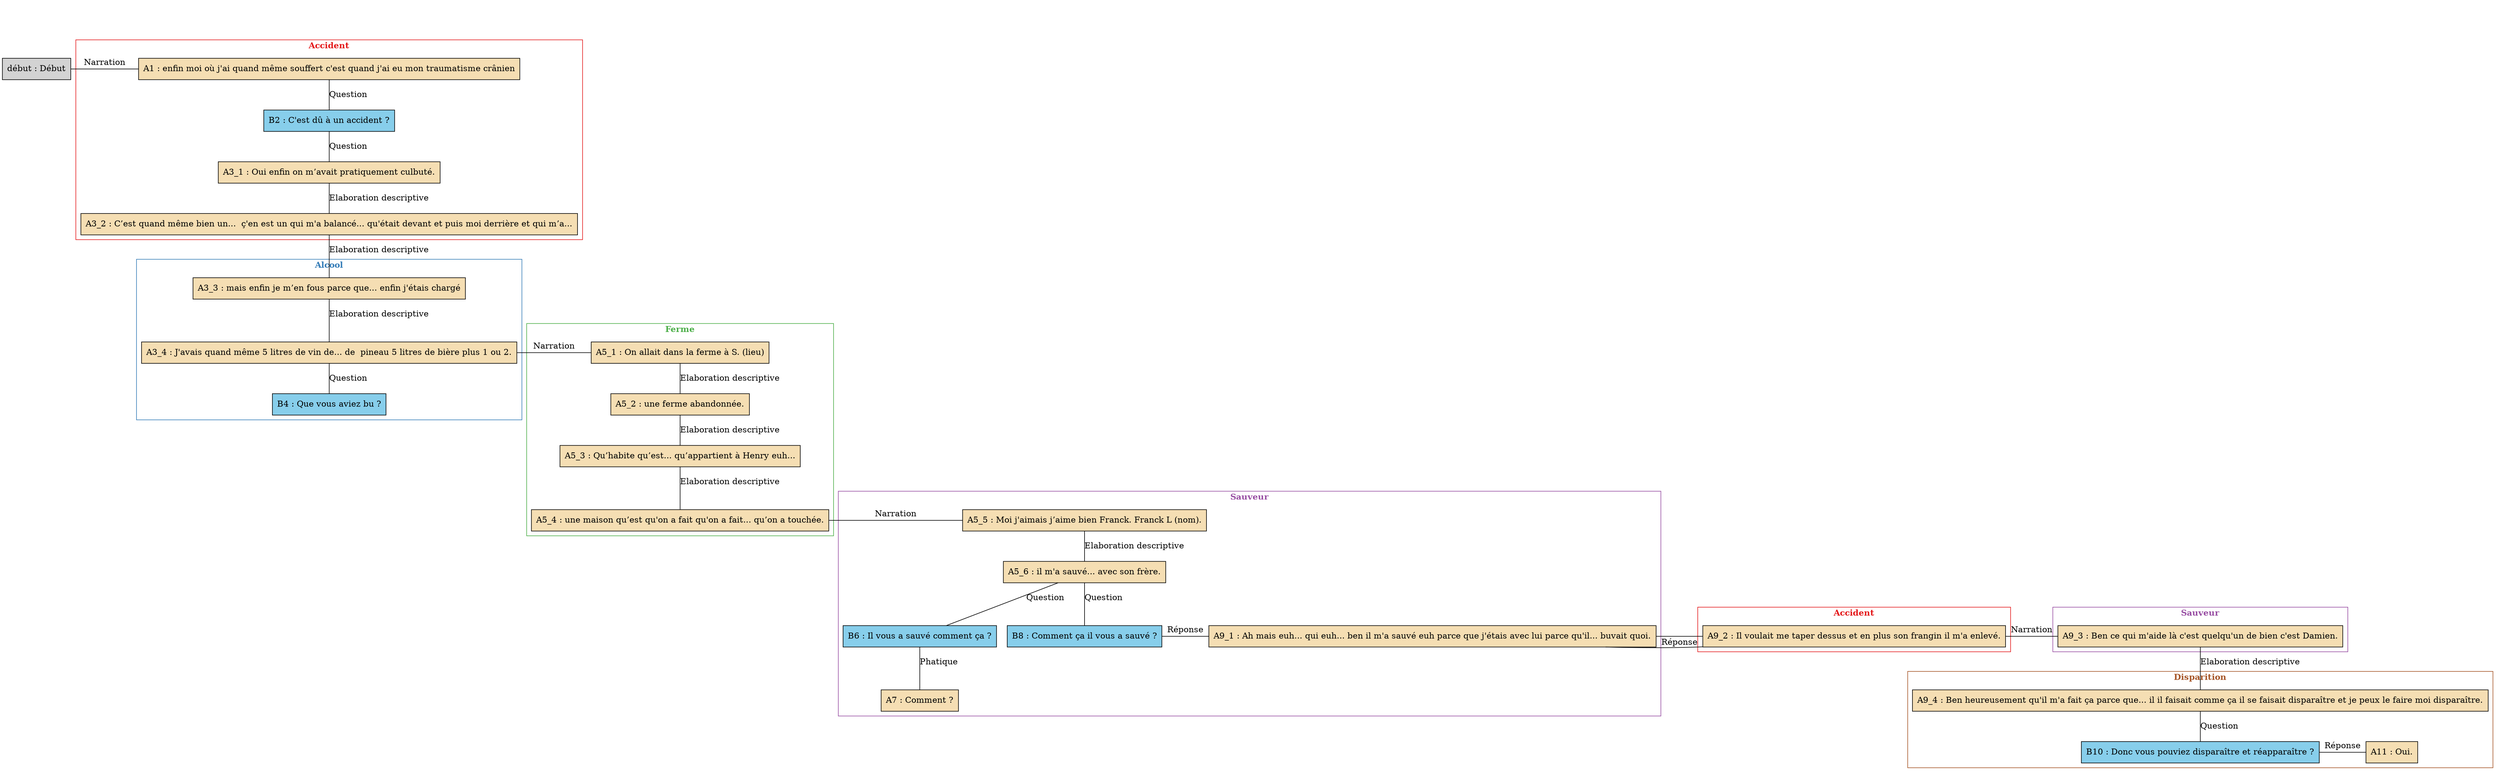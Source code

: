 digraph A13 {
	node [shape=box style=filled]
	newrank=true
	zero [style=invis]
	"début" [label="début : Début"]
	A1 [label="A1 : enfin moi où j'ai quand même souffert c'est quand j'ai eu mon traumatisme crânien" fillcolor=wheat]
	B2 [label="B2 : C'est dû à un accident ?" fillcolor=skyblue]
	A3_1 [label="A3_1 : Oui enfin on m’avait pratiquement culbuté." fillcolor=wheat]
	A3_2 [label="A3_2 : C’est quand même bien un...  ç'en est un qui m'a balancé... qu'était devant et puis moi derrière et qui m’a..." fillcolor=wheat]
	A3_3 [label="A3_3 : mais enfin je m’en fous parce que... enfin j'étais chargé" fillcolor=wheat]
	A3_4 [label="A3_4 : J'avais quand même 5 litres de vin de... de  pineau 5 litres de bière plus 1 ou 2." fillcolor=wheat]
	B4 [label="B4 : Que vous aviez bu ?" fillcolor=skyblue]
	A5_1 [label="A5_1 : On allait dans la ferme à S. (lieu)" fillcolor=wheat]
	A5_2 [label="A5_2 : une ferme abandonnée." fillcolor=wheat]
	A5_3 [label="A5_3 : Qu’habite qu’est... qu’appartient à Henry euh..." fillcolor=wheat]
	A5_4 [label="A5_4 : une maison qu’est qu'on a fait qu'on a fait... qu’on a touchée." fillcolor=wheat]
	A5_5 [label="A5_5 : Moi j'aimais j’aime bien Franck. Franck L (nom)." fillcolor=wheat]
	A5_6 [label="A5_6 : il m'a sauvé... avec son frère." fillcolor=wheat]
	B6 [label="B6 : Il vous a sauvé comment ça ?" fillcolor=skyblue]
	A7 [label="A7 : Comment ?" fillcolor=wheat]
	B8 [label="B8 : Comment ça il vous a sauvé ?" fillcolor=skyblue]
	A9_1 [label="A9_1 : Ah mais euh... qui euh... ben il m'a sauvé euh parce que j'étais avec lui parce qu'il... buvait quoi." fillcolor=wheat]
	A9_2 [label="A9_2 : Il voulait me taper dessus et en plus son frangin il m'a enlevé." fillcolor=wheat]
	A9_3 [label="A9_3 : Ben ce qui m'aide là c'est quelqu'un de bien c'est Damien." fillcolor=wheat]
	A9_4 [label="A9_4 : Ben heureusement qu'il m'a fait ça parce que... il il faisait comme ça il se faisait disparaître et je peux le faire moi disparaître." fillcolor=wheat]
	B10 [label="B10 : Donc vous pouviez disparaître et réapparaître ?" fillcolor=skyblue]
	A11 [label="A11 : Oui." fillcolor=wheat]
	zero -> "début" [label="" style=invis]
	zero -> A1 [style=invis weight=1]
	"début" -> A1 [label=Narration constraint=false dir=none]
	A1 -> B2 [label=Question dir=none weight=2]
	B2 -> A3_1 [label=Question dir=none weight=2]
	A3_1 -> A3_2 [label="Elaboration descriptive" dir=none weight=2]
	A3_2 -> A3_3 [label="Elaboration descriptive" dir=none weight=2]
	A3_3 -> A3_4 [label="Elaboration descriptive" dir=none weight=2]
	A3_4 -> B4 [label=Question dir=none weight=2]
	A3_3 -> A5_1 [style=invis weight=1]
	A3_4 -> A5_1 [label=Narration constraint=false dir=none]
	A5_1 -> A5_2 [label="Elaboration descriptive" dir=none weight=2]
	A5_2 -> A5_3 [label="Elaboration descriptive" dir=none weight=2]
	A5_3 -> A5_4 [label="Elaboration descriptive" dir=none weight=2]
	A5_3 -> A5_5 [style=invis weight=1]
	A5_4 -> A5_5 [label=Narration constraint=false dir=none]
	A5_5 -> A5_6 [label="Elaboration descriptive" dir=none weight=2]
	A5_6 -> B6 [label=Question dir=none weight=2]
	B6 -> A7 [label=Phatique dir=none weight=2]
	A5_6 -> B8 [label=Question dir=none weight=2]
	A5_6 -> A9_1 [style=invis weight=1]
	B8 -> A9_1 [label="Réponse" constraint=false dir=none]
	A5_6 -> A9_2 [style=invis weight=1]
	A9_1 -> A9_2 [label="Réponse" constraint=false dir=none]
	A5_6 -> A9_3 [style=invis weight=1]
	A9_2 -> A9_3 [label=Narration constraint=false dir=none]
	A9_3 -> A9_4 [label="Elaboration descriptive" dir=none weight=2]
	A9_4 -> B10 [label=Question dir=none weight=2]
	A9_4 -> A11 [style=invis weight=1]
	B10 -> A11 [label="Réponse" constraint=false dir=none]
	subgraph cluster_1 {
		label=<<B>Accident</B>>
		colorscheme=set19
		color=1
		fontcolor=1
		A1
		B2
		A3_1
		A3_2
	}
	subgraph cluster_2 {
		label=<<B>Alcool</B>>
		colorscheme=set19
		color=2
		fontcolor=2
		A3_3
		A3_4
		B4
	}
	subgraph cluster_3 {
		label=<<B>Ferme</B>>
		colorscheme=set19
		color=3
		fontcolor=3
		A5_1
		A5_2
		A5_3
		A5_4
	}
	subgraph cluster_4 {
		label=<<B>Sauveur</B>>
		colorscheme=set19
		color=4
		fontcolor=4
		A5_5
		A5_6
		B6
		A7
		B8
		A9_1
	}
	subgraph cluster_5 {
		label=<<B>Accident</B>>
		colorscheme=set19
		color=1
		fontcolor=1
		A9_2
	}
	subgraph cluster_6 {
		label=<<B>Sauveur</B>>
		colorscheme=set19
		color=4
		fontcolor=4
		A9_3
	}
	subgraph cluster_7 {
		label=<<B>Disparition</B>>
		colorscheme=set19
		color=7
		fontcolor=7
		A9_4
		B10
		A11
	}
}

